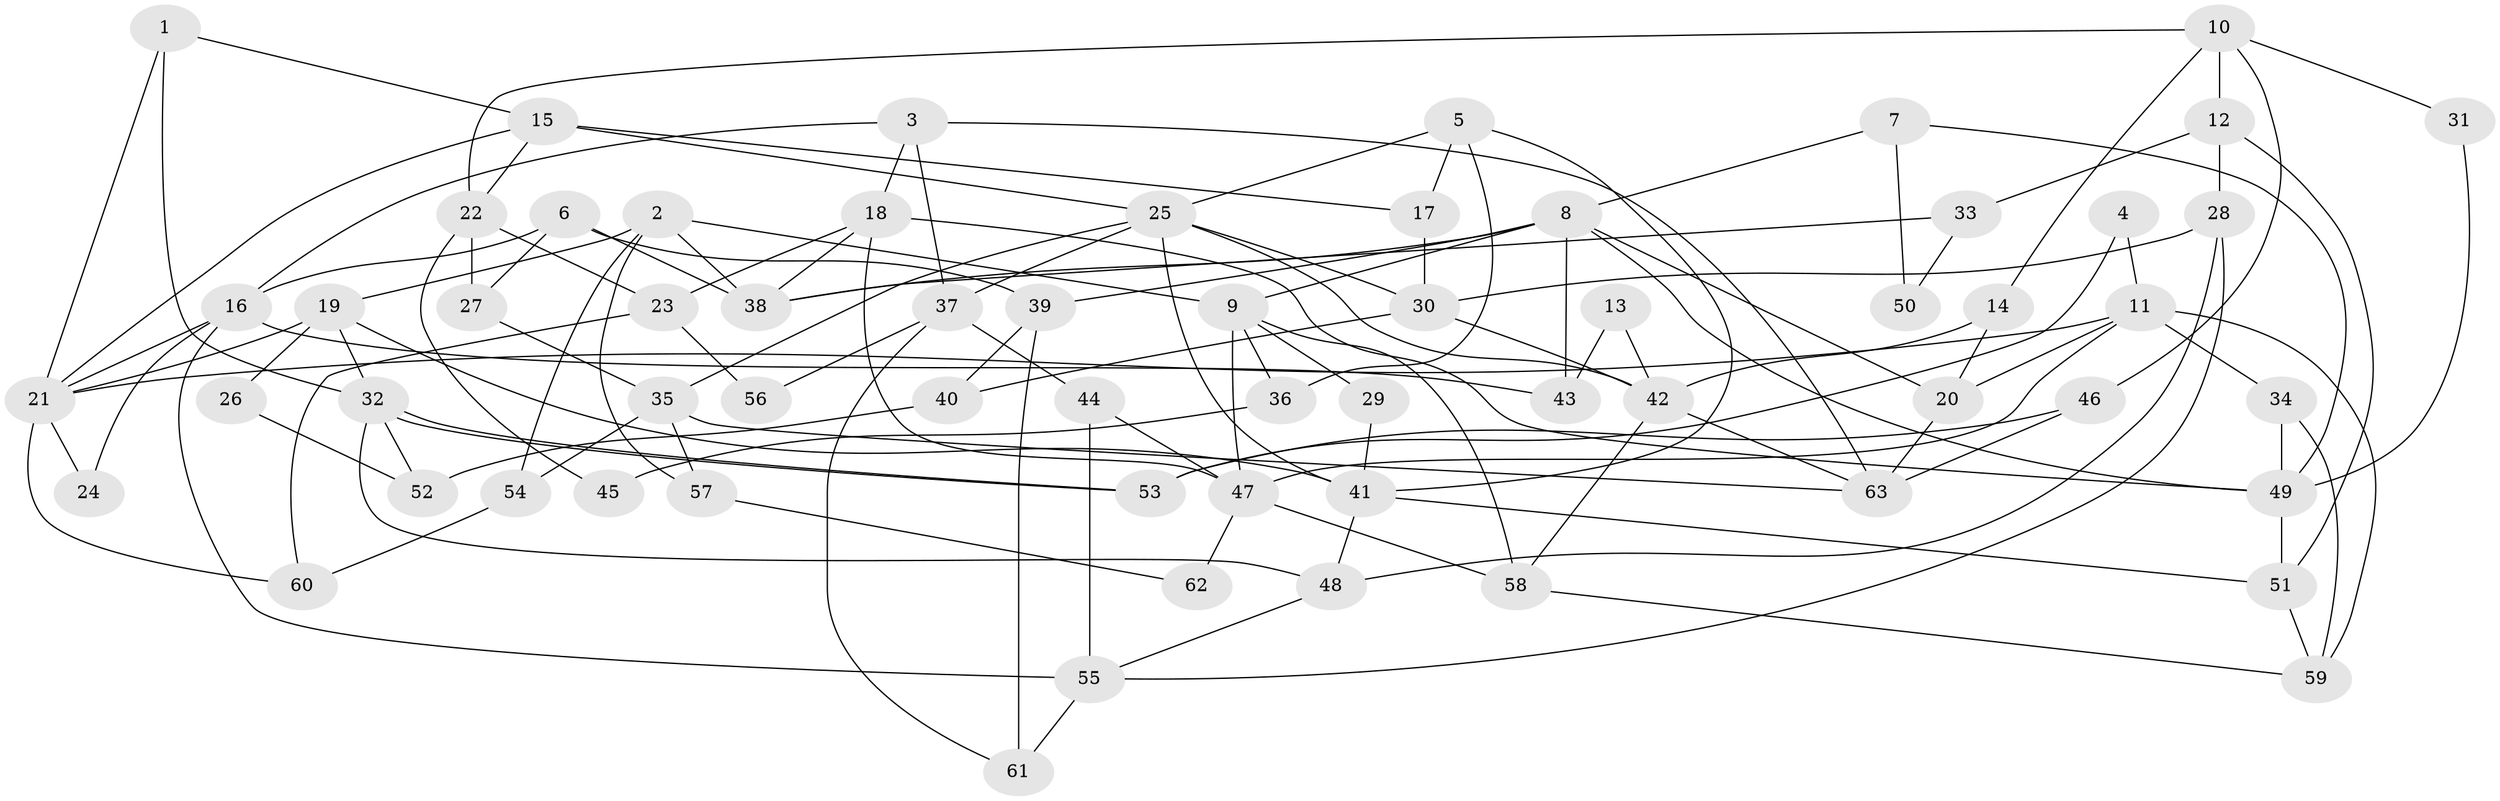 // Generated by graph-tools (version 1.1) at 2025/50/03/09/25 03:50:11]
// undirected, 63 vertices, 126 edges
graph export_dot {
graph [start="1"]
  node [color=gray90,style=filled];
  1;
  2;
  3;
  4;
  5;
  6;
  7;
  8;
  9;
  10;
  11;
  12;
  13;
  14;
  15;
  16;
  17;
  18;
  19;
  20;
  21;
  22;
  23;
  24;
  25;
  26;
  27;
  28;
  29;
  30;
  31;
  32;
  33;
  34;
  35;
  36;
  37;
  38;
  39;
  40;
  41;
  42;
  43;
  44;
  45;
  46;
  47;
  48;
  49;
  50;
  51;
  52;
  53;
  54;
  55;
  56;
  57;
  58;
  59;
  60;
  61;
  62;
  63;
  1 -- 32;
  1 -- 21;
  1 -- 15;
  2 -- 38;
  2 -- 9;
  2 -- 19;
  2 -- 54;
  2 -- 57;
  3 -- 37;
  3 -- 16;
  3 -- 18;
  3 -- 63;
  4 -- 53;
  4 -- 11;
  5 -- 17;
  5 -- 25;
  5 -- 36;
  5 -- 41;
  6 -- 38;
  6 -- 27;
  6 -- 16;
  6 -- 39;
  7 -- 49;
  7 -- 8;
  7 -- 50;
  8 -- 20;
  8 -- 49;
  8 -- 9;
  8 -- 38;
  8 -- 39;
  8 -- 43;
  9 -- 58;
  9 -- 29;
  9 -- 36;
  9 -- 47;
  10 -- 22;
  10 -- 14;
  10 -- 12;
  10 -- 31;
  10 -- 46;
  11 -- 59;
  11 -- 21;
  11 -- 20;
  11 -- 34;
  11 -- 47;
  12 -- 51;
  12 -- 28;
  12 -- 33;
  13 -- 43;
  13 -- 42;
  14 -- 42;
  14 -- 20;
  15 -- 21;
  15 -- 17;
  15 -- 22;
  15 -- 25;
  16 -- 55;
  16 -- 21;
  16 -- 24;
  16 -- 43;
  17 -- 30;
  18 -- 47;
  18 -- 23;
  18 -- 38;
  18 -- 49;
  19 -- 41;
  19 -- 21;
  19 -- 26;
  19 -- 32;
  20 -- 63;
  21 -- 24;
  21 -- 60;
  22 -- 23;
  22 -- 27;
  22 -- 45;
  23 -- 60;
  23 -- 56;
  25 -- 41;
  25 -- 30;
  25 -- 35;
  25 -- 37;
  25 -- 42;
  26 -- 52;
  27 -- 35;
  28 -- 55;
  28 -- 30;
  28 -- 48;
  29 -- 41;
  30 -- 40;
  30 -- 42;
  31 -- 49;
  32 -- 53;
  32 -- 53;
  32 -- 48;
  32 -- 52;
  33 -- 38;
  33 -- 50;
  34 -- 59;
  34 -- 49;
  35 -- 63;
  35 -- 54;
  35 -- 57;
  36 -- 45;
  37 -- 44;
  37 -- 56;
  37 -- 61;
  39 -- 40;
  39 -- 61;
  40 -- 52;
  41 -- 48;
  41 -- 51;
  42 -- 58;
  42 -- 63;
  44 -- 47;
  44 -- 55;
  46 -- 63;
  46 -- 53;
  47 -- 58;
  47 -- 62;
  48 -- 55;
  49 -- 51;
  51 -- 59;
  54 -- 60;
  55 -- 61;
  57 -- 62;
  58 -- 59;
}
